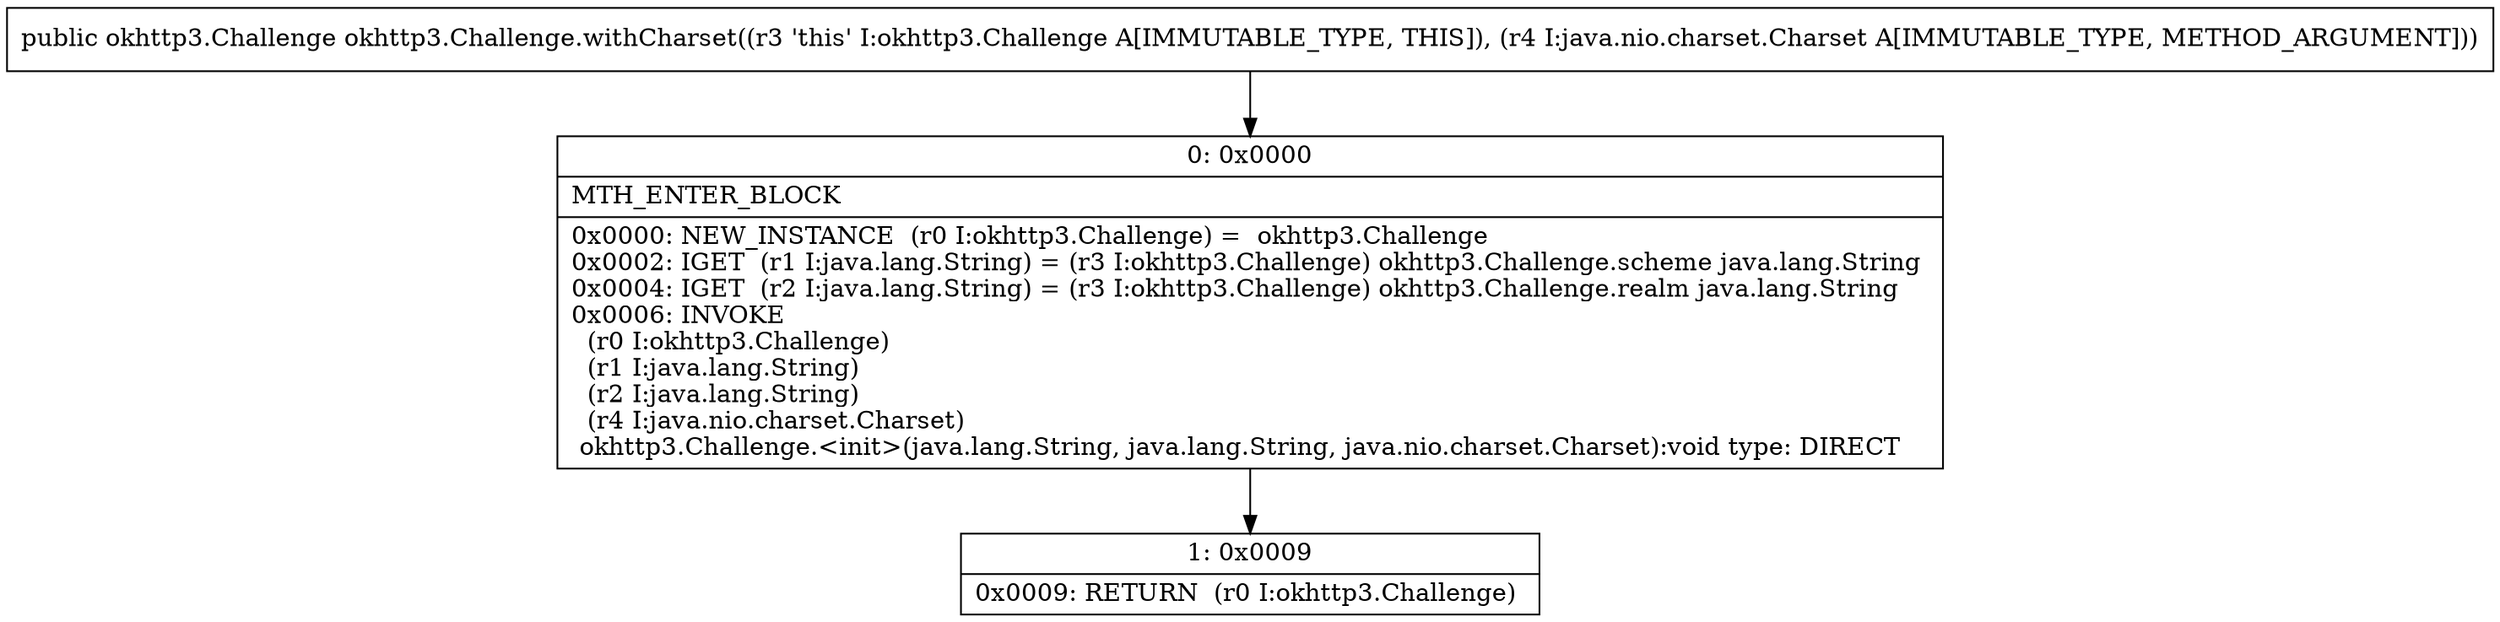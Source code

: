 digraph "CFG forokhttp3.Challenge.withCharset(Ljava\/nio\/charset\/Charset;)Lokhttp3\/Challenge;" {
Node_0 [shape=record,label="{0\:\ 0x0000|MTH_ENTER_BLOCK\l|0x0000: NEW_INSTANCE  (r0 I:okhttp3.Challenge) =  okhttp3.Challenge \l0x0002: IGET  (r1 I:java.lang.String) = (r3 I:okhttp3.Challenge) okhttp3.Challenge.scheme java.lang.String \l0x0004: IGET  (r2 I:java.lang.String) = (r3 I:okhttp3.Challenge) okhttp3.Challenge.realm java.lang.String \l0x0006: INVOKE  \l  (r0 I:okhttp3.Challenge)\l  (r1 I:java.lang.String)\l  (r2 I:java.lang.String)\l  (r4 I:java.nio.charset.Charset)\l okhttp3.Challenge.\<init\>(java.lang.String, java.lang.String, java.nio.charset.Charset):void type: DIRECT \l}"];
Node_1 [shape=record,label="{1\:\ 0x0009|0x0009: RETURN  (r0 I:okhttp3.Challenge) \l}"];
MethodNode[shape=record,label="{public okhttp3.Challenge okhttp3.Challenge.withCharset((r3 'this' I:okhttp3.Challenge A[IMMUTABLE_TYPE, THIS]), (r4 I:java.nio.charset.Charset A[IMMUTABLE_TYPE, METHOD_ARGUMENT])) }"];
MethodNode -> Node_0;
Node_0 -> Node_1;
}

